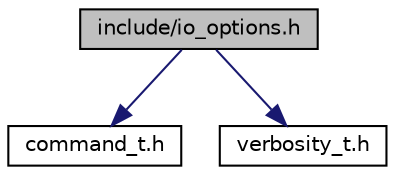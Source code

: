 digraph "include/io_options.h"
{
  edge [fontname="Helvetica",fontsize="10",labelfontname="Helvetica",labelfontsize="10"];
  node [fontname="Helvetica",fontsize="10",shape=record];
  Node1 [label="include/io_options.h",height=0.2,width=0.4,color="black", fillcolor="grey75", style="filled" fontcolor="black"];
  Node1 -> Node2 [color="midnightblue",fontsize="10",style="solid",fontname="Helvetica"];
  Node2 [label="command_t.h",height=0.2,width=0.4,color="black", fillcolor="white", style="filled",URL="$command__t_8h.html",tooltip="Contains enumeration of available compress commands. "];
  Node1 -> Node3 [color="midnightblue",fontsize="10",style="solid",fontname="Helvetica"];
  Node3 [label="verbosity_t.h",height=0.2,width=0.4,color="black", fillcolor="white", style="filled",URL="$verbosity__t_8h.html",tooltip="Contains enumeration of verbosity levels. "];
}
